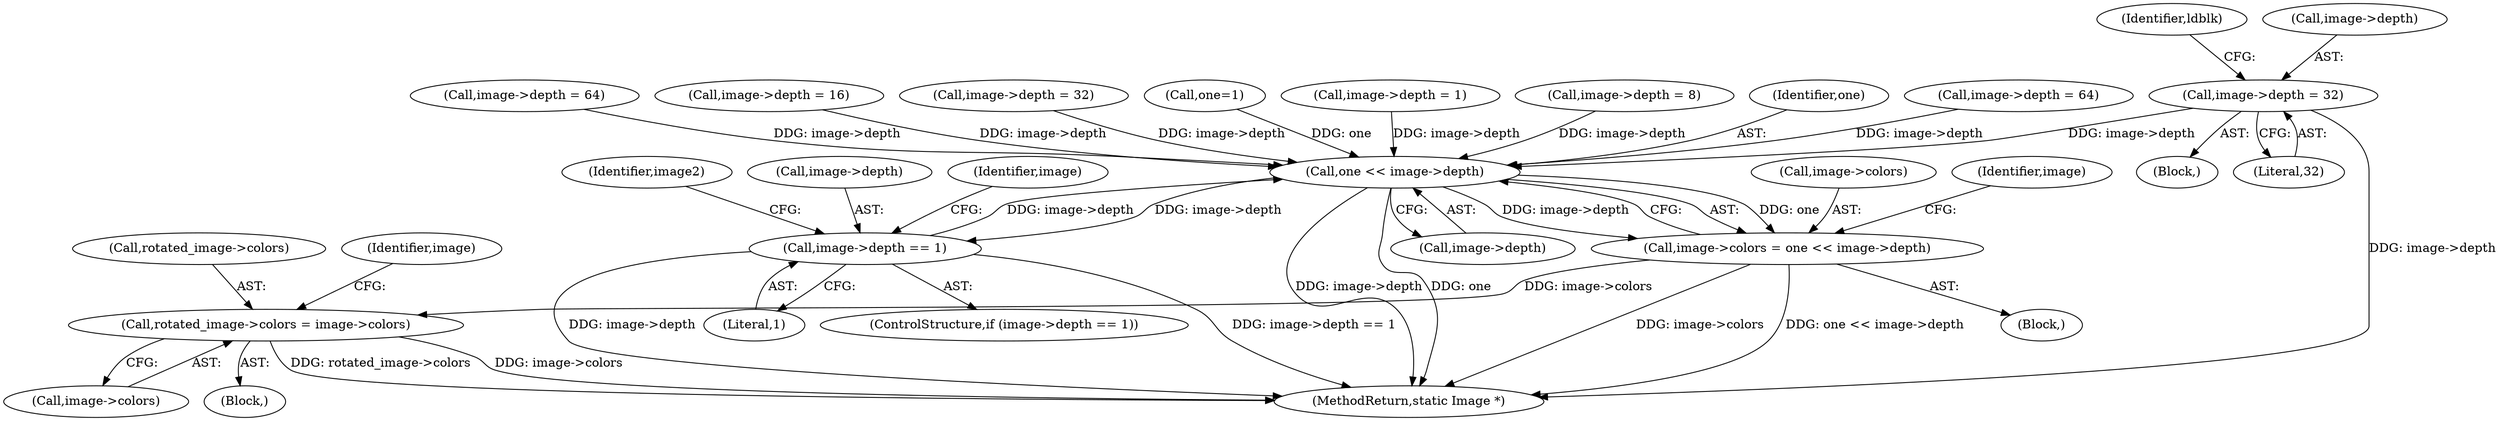 digraph "0_ImageMagick_e5c063a1007506ba69e97a35effcdef944421c89@pointer" {
"1000878" [label="(Call,image->depth = 32)"];
"1001031" [label="(Call,one << image->depth)"];
"1001027" [label="(Call,image->colors = one << image->depth)"];
"1001612" [label="(Call,rotated_image->colors = image->colors)"];
"1001556" [label="(Call,image->depth == 1)"];
"1001910" [label="(MethodReturn,static Image *)"];
"1001028" [label="(Call,image->colors)"];
"1000834" [label="(Call,image->depth = 1)"];
"1001556" [label="(Call,image->depth == 1)"];
"1001585" [label="(Block,)"];
"1001033" [label="(Call,image->depth)"];
"1001616" [label="(Call,image->colors)"];
"1001555" [label="(ControlStructure,if (image->depth == 1))"];
"1001613" [label="(Call,rotated_image->colors)"];
"1000840" [label="(Call,image->depth = 8)"];
"1001032" [label="(Identifier,one)"];
"1001040" [label="(Identifier,image)"];
"1000949" [label="(Call,image->depth = 64)"];
"1000884" [label="(Identifier,ldblk)"];
"1000898" [label="(Call,image->depth = 64)"];
"1000418" [label="(Block,)"];
"1000858" [label="(Call,image->depth = 16)"];
"1000879" [label="(Call,image->depth)"];
"1001612" [label="(Call,rotated_image->colors = image->colors)"];
"1001560" [label="(Literal,1)"];
"1000878" [label="(Call,image->depth = 32)"];
"1000917" [label="(Call,image->depth = 32)"];
"1001563" [label="(Identifier,image)"];
"1000882" [label="(Literal,32)"];
"1000822" [label="(Block,)"];
"1001031" [label="(Call,one << image->depth)"];
"1001568" [label="(Identifier,image2)"];
"1001621" [label="(Identifier,image)"];
"1001027" [label="(Call,image->colors = one << image->depth)"];
"1001024" [label="(Call,one=1)"];
"1001557" [label="(Call,image->depth)"];
"1000878" -> "1000822"  [label="AST: "];
"1000878" -> "1000882"  [label="CFG: "];
"1000879" -> "1000878"  [label="AST: "];
"1000882" -> "1000878"  [label="AST: "];
"1000884" -> "1000878"  [label="CFG: "];
"1000878" -> "1001910"  [label="DDG: image->depth"];
"1000878" -> "1001031"  [label="DDG: image->depth"];
"1001031" -> "1001027"  [label="AST: "];
"1001031" -> "1001033"  [label="CFG: "];
"1001032" -> "1001031"  [label="AST: "];
"1001033" -> "1001031"  [label="AST: "];
"1001027" -> "1001031"  [label="CFG: "];
"1001031" -> "1001910"  [label="DDG: image->depth"];
"1001031" -> "1001910"  [label="DDG: one"];
"1001031" -> "1001027"  [label="DDG: one"];
"1001031" -> "1001027"  [label="DDG: image->depth"];
"1001024" -> "1001031"  [label="DDG: one"];
"1000898" -> "1001031"  [label="DDG: image->depth"];
"1000949" -> "1001031"  [label="DDG: image->depth"];
"1000858" -> "1001031"  [label="DDG: image->depth"];
"1000834" -> "1001031"  [label="DDG: image->depth"];
"1000840" -> "1001031"  [label="DDG: image->depth"];
"1001556" -> "1001031"  [label="DDG: image->depth"];
"1000917" -> "1001031"  [label="DDG: image->depth"];
"1001031" -> "1001556"  [label="DDG: image->depth"];
"1001027" -> "1000418"  [label="AST: "];
"1001028" -> "1001027"  [label="AST: "];
"1001040" -> "1001027"  [label="CFG: "];
"1001027" -> "1001910"  [label="DDG: image->colors"];
"1001027" -> "1001910"  [label="DDG: one << image->depth"];
"1001027" -> "1001612"  [label="DDG: image->colors"];
"1001612" -> "1001585"  [label="AST: "];
"1001612" -> "1001616"  [label="CFG: "];
"1001613" -> "1001612"  [label="AST: "];
"1001616" -> "1001612"  [label="AST: "];
"1001621" -> "1001612"  [label="CFG: "];
"1001612" -> "1001910"  [label="DDG: image->colors"];
"1001612" -> "1001910"  [label="DDG: rotated_image->colors"];
"1001556" -> "1001555"  [label="AST: "];
"1001556" -> "1001560"  [label="CFG: "];
"1001557" -> "1001556"  [label="AST: "];
"1001560" -> "1001556"  [label="AST: "];
"1001563" -> "1001556"  [label="CFG: "];
"1001568" -> "1001556"  [label="CFG: "];
"1001556" -> "1001910"  [label="DDG: image->depth"];
"1001556" -> "1001910"  [label="DDG: image->depth == 1"];
}
